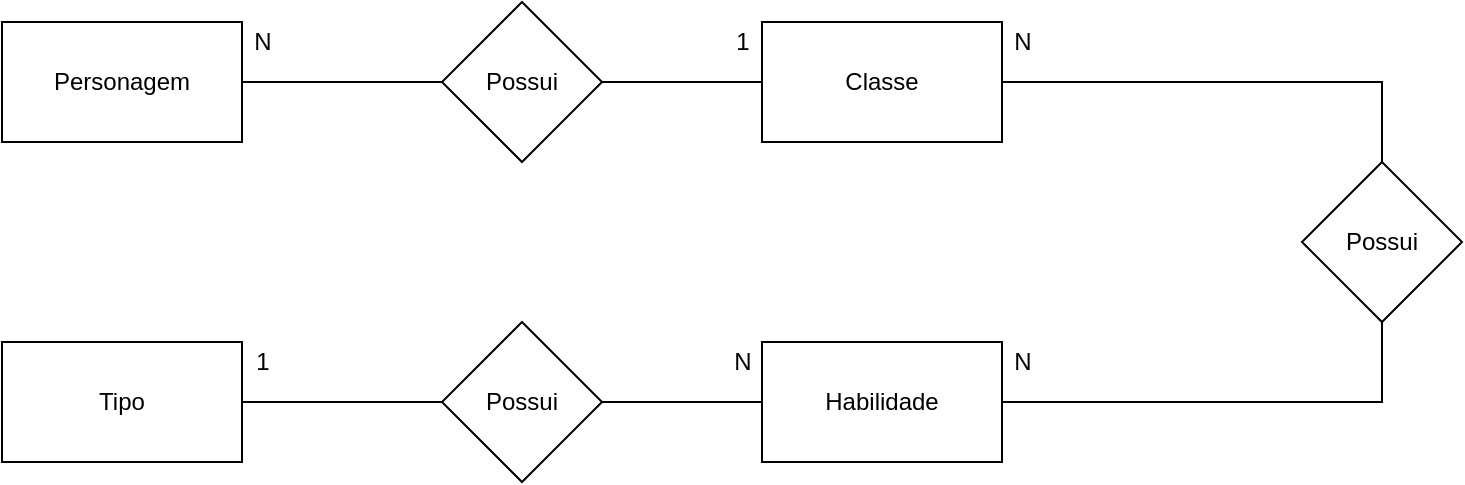 <mxfile version="14.4.3" type="device"><diagram id="vdhY1qgD3fF9wzY2T-v8" name="Página-1"><mxGraphModel dx="1086" dy="806" grid="1" gridSize="10" guides="1" tooltips="1" connect="1" arrows="1" fold="1" page="1" pageScale="1" pageWidth="827" pageHeight="1169" math="0" shadow="0"><root><mxCell id="0"/><mxCell id="1" parent="0"/><mxCell id="AjZBGAtOgUx2uYTu87gJ-3" value="" style="edgeStyle=orthogonalEdgeStyle;rounded=0;orthogonalLoop=1;jettySize=auto;html=1;endArrow=none;endFill=0;" parent="1" source="AjZBGAtOgUx2uYTu87gJ-1" target="AjZBGAtOgUx2uYTu87gJ-2" edge="1"><mxGeometry relative="1" as="geometry"/></mxCell><mxCell id="AjZBGAtOgUx2uYTu87gJ-1" value="Personagem" style="whiteSpace=wrap;html=1;" parent="1" vertex="1"><mxGeometry x="70" y="80" width="120" height="60" as="geometry"/></mxCell><mxCell id="AjZBGAtOgUx2uYTu87gJ-5" value="" style="edgeStyle=orthogonalEdgeStyle;rounded=0;orthogonalLoop=1;jettySize=auto;html=1;endArrow=none;endFill=0;" parent="1" source="AjZBGAtOgUx2uYTu87gJ-2" target="AjZBGAtOgUx2uYTu87gJ-4" edge="1"><mxGeometry relative="1" as="geometry"/></mxCell><mxCell id="AjZBGAtOgUx2uYTu87gJ-2" value="Possui" style="rhombus;whiteSpace=wrap;html=1;" parent="1" vertex="1"><mxGeometry x="290" y="70" width="80" height="80" as="geometry"/></mxCell><mxCell id="jb6UAkdrZ5U1rbL424wo-6" value="" style="edgeStyle=orthogonalEdgeStyle;rounded=0;orthogonalLoop=1;jettySize=auto;html=1;endArrow=none;endFill=0;" edge="1" parent="1" source="AjZBGAtOgUx2uYTu87gJ-4" target="jb6UAkdrZ5U1rbL424wo-4"><mxGeometry relative="1" as="geometry"/></mxCell><mxCell id="AjZBGAtOgUx2uYTu87gJ-4" value="Classe" style="whiteSpace=wrap;html=1;" parent="1" vertex="1"><mxGeometry x="450" y="80" width="120" height="60" as="geometry"/></mxCell><mxCell id="AjZBGAtOgUx2uYTu87gJ-11" value="" style="edgeStyle=orthogonalEdgeStyle;rounded=0;orthogonalLoop=1;jettySize=auto;html=1;endArrow=none;endFill=0;" parent="1" source="AjZBGAtOgUx2uYTu87gJ-8" target="AjZBGAtOgUx2uYTu87gJ-10" edge="1"><mxGeometry relative="1" as="geometry"/></mxCell><mxCell id="jb6UAkdrZ5U1rbL424wo-7" value="" style="edgeStyle=orthogonalEdgeStyle;rounded=0;orthogonalLoop=1;jettySize=auto;html=1;endArrow=none;endFill=0;" edge="1" parent="1" source="AjZBGAtOgUx2uYTu87gJ-8" target="jb6UAkdrZ5U1rbL424wo-4"><mxGeometry relative="1" as="geometry"/></mxCell><mxCell id="AjZBGAtOgUx2uYTu87gJ-8" value="Habilidade" style="whiteSpace=wrap;html=1;" parent="1" vertex="1"><mxGeometry x="450" y="240" width="120" height="60" as="geometry"/></mxCell><mxCell id="AjZBGAtOgUx2uYTu87gJ-19" value="" style="edgeStyle=orthogonalEdgeStyle;rounded=0;orthogonalLoop=1;jettySize=auto;html=1;endArrow=none;endFill=0;entryX=1;entryY=0.5;entryDx=0;entryDy=0;" parent="1" source="AjZBGAtOgUx2uYTu87gJ-10" target="AjZBGAtOgUx2uYTu87gJ-12" edge="1"><mxGeometry relative="1" as="geometry"><mxPoint x="420" y="343" as="targetPoint"/></mxGeometry></mxCell><mxCell id="AjZBGAtOgUx2uYTu87gJ-10" value="Possui" style="rhombus;whiteSpace=wrap;html=1;" parent="1" vertex="1"><mxGeometry x="290" y="230" width="80" height="80" as="geometry"/></mxCell><mxCell id="AjZBGAtOgUx2uYTu87gJ-12" value="Tipo" style="whiteSpace=wrap;html=1;" parent="1" vertex="1"><mxGeometry x="70" y="240" width="120" height="60" as="geometry"/></mxCell><mxCell id="AjZBGAtOgUx2uYTu87gJ-16" value="N" style="text;html=1;align=center;verticalAlign=middle;resizable=0;points=[];autosize=1;" parent="1" vertex="1"><mxGeometry x="570" y="80" width="20" height="20" as="geometry"/></mxCell><mxCell id="AjZBGAtOgUx2uYTu87gJ-20" value="N" style="text;html=1;align=center;verticalAlign=middle;resizable=0;points=[];autosize=1;" parent="1" vertex="1"><mxGeometry x="190" y="80" width="20" height="20" as="geometry"/></mxCell><mxCell id="AjZBGAtOgUx2uYTu87gJ-21" value="1" style="text;html=1;align=center;verticalAlign=middle;resizable=0;points=[];autosize=1;" parent="1" vertex="1"><mxGeometry x="430" y="80" width="20" height="20" as="geometry"/></mxCell><mxCell id="jb6UAkdrZ5U1rbL424wo-1" value="N" style="text;html=1;align=center;verticalAlign=middle;resizable=0;points=[];autosize=1;" vertex="1" parent="1"><mxGeometry x="570" y="240" width="20" height="20" as="geometry"/></mxCell><mxCell id="jb6UAkdrZ5U1rbL424wo-2" value="N" style="text;html=1;align=center;verticalAlign=middle;resizable=0;points=[];autosize=1;" vertex="1" parent="1"><mxGeometry x="430" y="240" width="20" height="20" as="geometry"/></mxCell><mxCell id="jb6UAkdrZ5U1rbL424wo-3" value="1" style="text;html=1;align=center;verticalAlign=middle;resizable=0;points=[];autosize=1;" vertex="1" parent="1"><mxGeometry x="190" y="240" width="20" height="20" as="geometry"/></mxCell><mxCell id="jb6UAkdrZ5U1rbL424wo-4" value="Possui" style="rhombus;whiteSpace=wrap;html=1;" vertex="1" parent="1"><mxGeometry x="720" y="150" width="80" height="80" as="geometry"/></mxCell></root></mxGraphModel></diagram></mxfile>